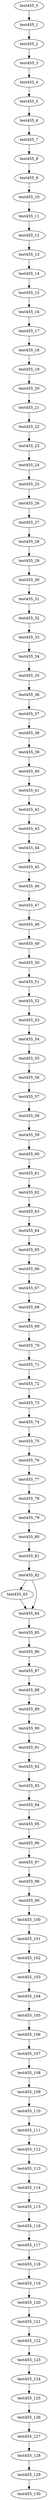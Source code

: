 digraph G {
test455_0->test455_1;
test455_1->test455_2;
test455_2->test455_3;
test455_3->test455_4;
test455_4->test455_5;
test455_5->test455_6;
test455_6->test455_7;
test455_7->test455_8;
test455_8->test455_9;
test455_9->test455_10;
test455_10->test455_11;
test455_11->test455_12;
test455_12->test455_13;
test455_13->test455_14;
test455_14->test455_15;
test455_15->test455_16;
test455_16->test455_17;
test455_17->test455_18;
test455_18->test455_19;
test455_19->test455_20;
test455_20->test455_21;
test455_21->test455_22;
test455_22->test455_23;
test455_23->test455_24;
test455_24->test455_25;
test455_25->test455_26;
test455_26->test455_27;
test455_27->test455_28;
test455_28->test455_29;
test455_29->test455_30;
test455_30->test455_31;
test455_31->test455_32;
test455_32->test455_33;
test455_33->test455_34;
test455_34->test455_35;
test455_35->test455_36;
test455_36->test455_37;
test455_37->test455_38;
test455_38->test455_39;
test455_39->test455_40;
test455_40->test455_41;
test455_41->test455_42;
test455_42->test455_43;
test455_43->test455_44;
test455_44->test455_45;
test455_45->test455_46;
test455_46->test455_47;
test455_47->test455_48;
test455_48->test455_49;
test455_49->test455_50;
test455_50->test455_51;
test455_51->test455_52;
test455_52->test455_53;
test455_53->test455_54;
test455_54->test455_55;
test455_55->test455_56;
test455_56->test455_57;
test455_57->test455_58;
test455_58->test455_59;
test455_59->test455_60;
test455_60->test455_61;
test455_61->test455_62;
test455_62->test455_63;
test455_63->test455_64;
test455_64->test455_65;
test455_65->test455_66;
test455_66->test455_67;
test455_67->test455_68;
test455_68->test455_69;
test455_69->test455_70;
test455_70->test455_71;
test455_71->test455_72;
test455_72->test455_73;
test455_73->test455_74;
test455_74->test455_75;
test455_75->test455_76;
test455_76->test455_77;
test455_77->test455_78;
test455_78->test455_79;
test455_79->test455_80;
test455_80->test455_81;
test455_81->test455_82;
test455_82->test455_83;
test455_82->test455_84;
test455_83->test455_84;
test455_84->test455_85;
test455_85->test455_86;
test455_86->test455_87;
test455_87->test455_88;
test455_88->test455_89;
test455_89->test455_90;
test455_90->test455_91;
test455_91->test455_92;
test455_92->test455_93;
test455_93->test455_94;
test455_94->test455_95;
test455_95->test455_96;
test455_96->test455_97;
test455_97->test455_98;
test455_98->test455_99;
test455_99->test455_100;
test455_100->test455_101;
test455_101->test455_102;
test455_102->test455_103;
test455_103->test455_104;
test455_104->test455_105;
test455_105->test455_106;
test455_106->test455_107;
test455_107->test455_108;
test455_108->test455_109;
test455_109->test455_110;
test455_110->test455_111;
test455_111->test455_112;
test455_112->test455_113;
test455_113->test455_114;
test455_114->test455_115;
test455_115->test455_116;
test455_116->test455_117;
test455_117->test455_118;
test455_118->test455_119;
test455_119->test455_120;
test455_120->test455_121;
test455_121->test455_122;
test455_122->test455_123;
test455_123->test455_124;
test455_124->test455_125;
test455_125->test455_126;
test455_126->test455_127;
test455_127->test455_128;
test455_128->test455_129;
test455_129->test455_130;

}
